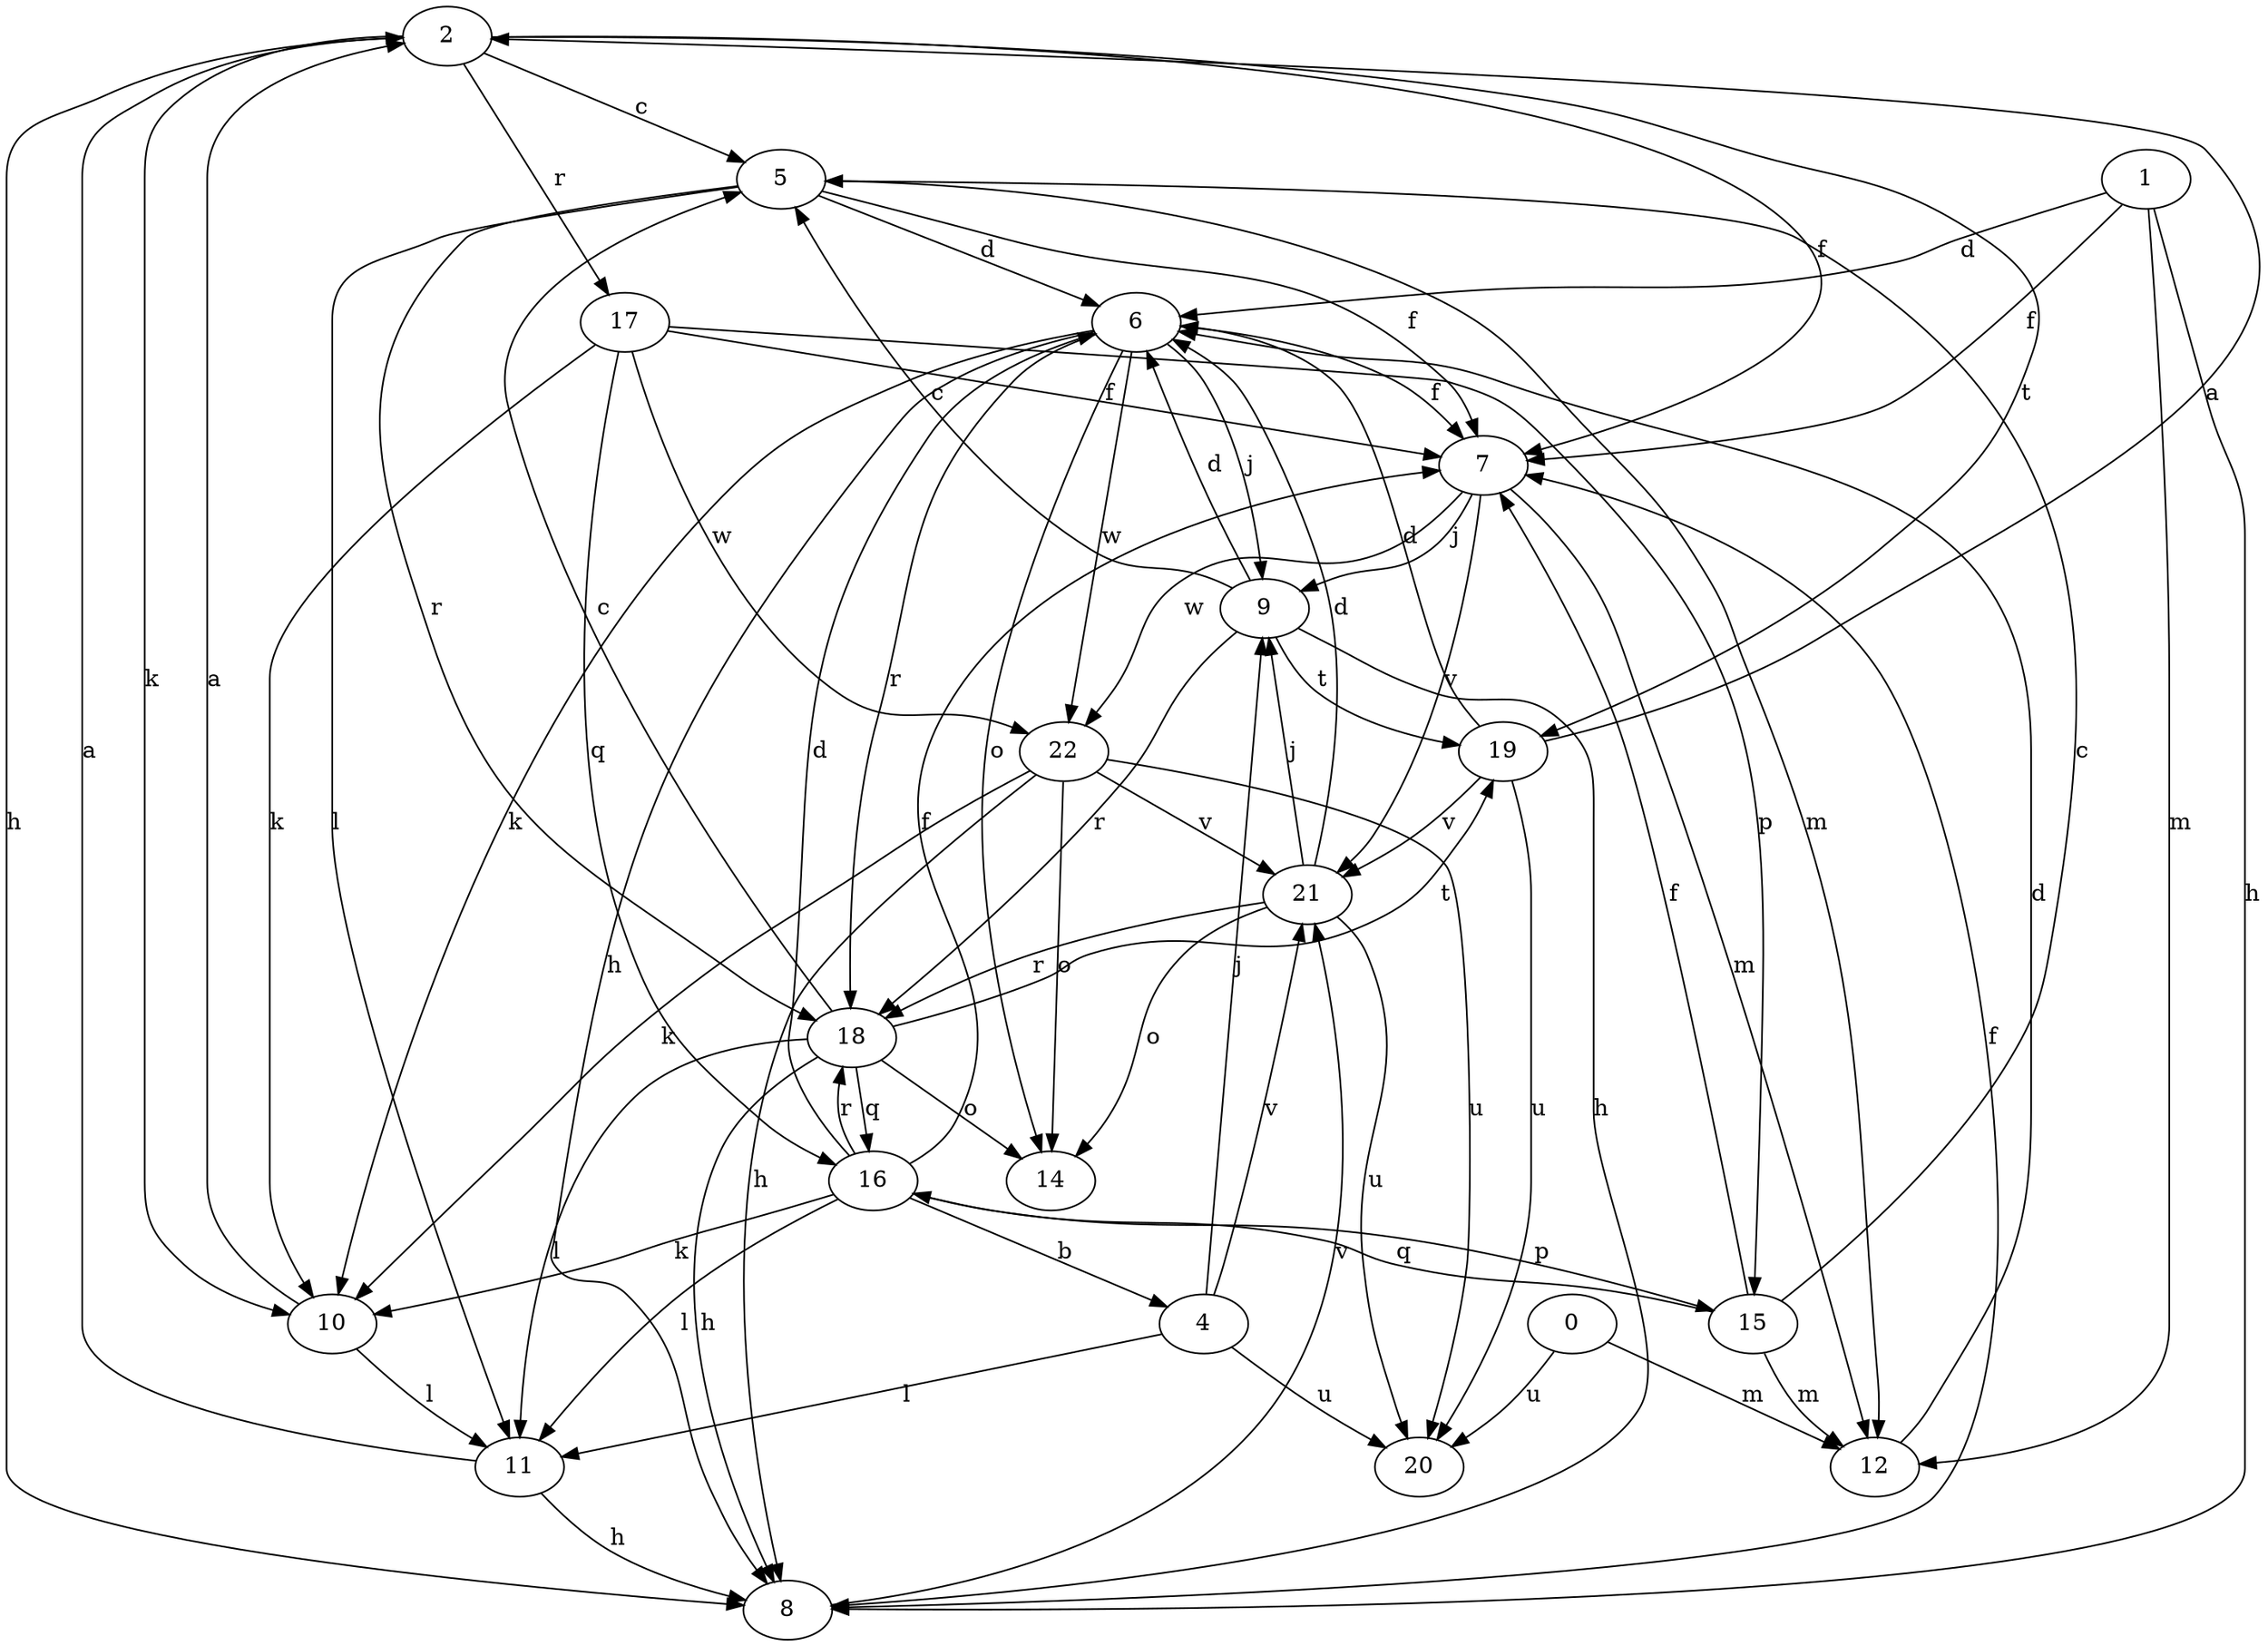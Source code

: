 strict digraph  {
2;
4;
5;
6;
7;
8;
9;
10;
11;
12;
0;
14;
15;
16;
17;
18;
19;
20;
1;
21;
22;
2 -> 5  [label=c];
2 -> 7  [label=f];
2 -> 8  [label=h];
2 -> 10  [label=k];
2 -> 17  [label=r];
2 -> 19  [label=t];
4 -> 9  [label=j];
4 -> 11  [label=l];
4 -> 20  [label=u];
4 -> 21  [label=v];
5 -> 6  [label=d];
5 -> 7  [label=f];
5 -> 11  [label=l];
5 -> 12  [label=m];
5 -> 18  [label=r];
6 -> 7  [label=f];
6 -> 8  [label=h];
6 -> 9  [label=j];
6 -> 10  [label=k];
6 -> 14  [label=o];
6 -> 18  [label=r];
6 -> 22  [label=w];
7 -> 9  [label=j];
7 -> 12  [label=m];
7 -> 21  [label=v];
7 -> 22  [label=w];
8 -> 7  [label=f];
8 -> 21  [label=v];
9 -> 5  [label=c];
9 -> 6  [label=d];
9 -> 8  [label=h];
9 -> 18  [label=r];
9 -> 19  [label=t];
10 -> 2  [label=a];
10 -> 11  [label=l];
11 -> 2  [label=a];
11 -> 8  [label=h];
12 -> 6  [label=d];
0 -> 12  [label=m];
0 -> 20  [label=u];
15 -> 5  [label=c];
15 -> 7  [label=f];
15 -> 12  [label=m];
15 -> 16  [label=q];
16 -> 4  [label=b];
16 -> 6  [label=d];
16 -> 7  [label=f];
16 -> 10  [label=k];
16 -> 11  [label=l];
16 -> 15  [label=p];
16 -> 18  [label=r];
17 -> 7  [label=f];
17 -> 10  [label=k];
17 -> 15  [label=p];
17 -> 16  [label=q];
17 -> 22  [label=w];
18 -> 5  [label=c];
18 -> 8  [label=h];
18 -> 11  [label=l];
18 -> 14  [label=o];
18 -> 16  [label=q];
18 -> 19  [label=t];
19 -> 2  [label=a];
19 -> 6  [label=d];
19 -> 20  [label=u];
19 -> 21  [label=v];
1 -> 6  [label=d];
1 -> 7  [label=f];
1 -> 8  [label=h];
1 -> 12  [label=m];
21 -> 6  [label=d];
21 -> 9  [label=j];
21 -> 14  [label=o];
21 -> 18  [label=r];
21 -> 20  [label=u];
22 -> 8  [label=h];
22 -> 10  [label=k];
22 -> 14  [label=o];
22 -> 20  [label=u];
22 -> 21  [label=v];
}
